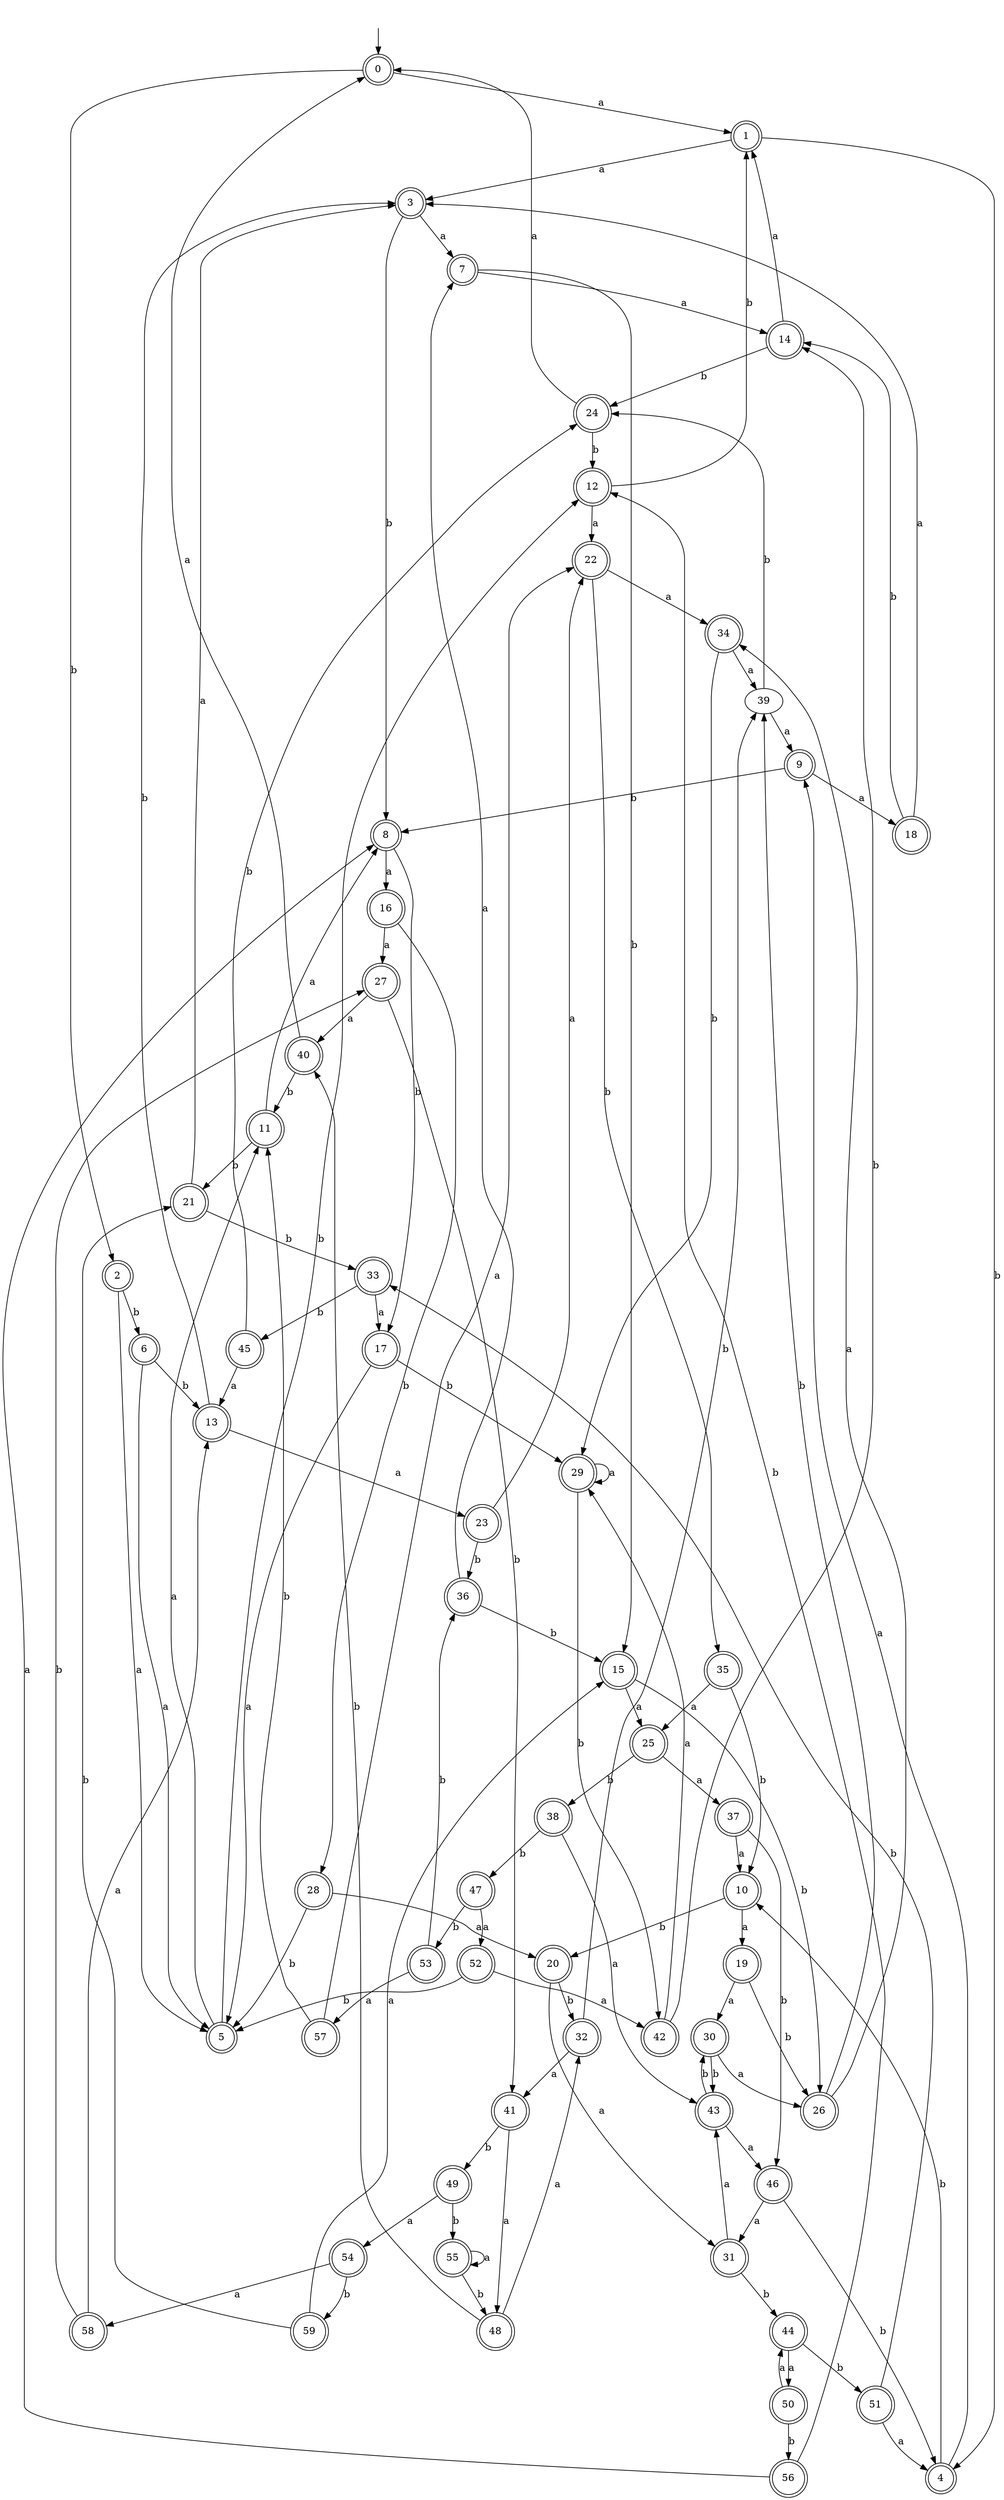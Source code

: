 digraph RandomDFA {
  __start0 [label="", shape=none];
  __start0 -> 0 [label=""];
  0 [shape=circle] [shape=doublecircle]
  0 -> 1 [label="a"]
  0 -> 2 [label="b"]
  1 [shape=doublecircle]
  1 -> 3 [label="a"]
  1 -> 4 [label="b"]
  2 [shape=doublecircle]
  2 -> 5 [label="a"]
  2 -> 6 [label="b"]
  3 [shape=doublecircle]
  3 -> 7 [label="a"]
  3 -> 8 [label="b"]
  4 [shape=doublecircle]
  4 -> 9 [label="a"]
  4 -> 10 [label="b"]
  5 [shape=doublecircle]
  5 -> 11 [label="a"]
  5 -> 12 [label="b"]
  6 [shape=doublecircle]
  6 -> 5 [label="a"]
  6 -> 13 [label="b"]
  7 [shape=doublecircle]
  7 -> 14 [label="a"]
  7 -> 15 [label="b"]
  8 [shape=doublecircle]
  8 -> 16 [label="a"]
  8 -> 17 [label="b"]
  9 [shape=doublecircle]
  9 -> 18 [label="a"]
  9 -> 8 [label="b"]
  10 [shape=doublecircle]
  10 -> 19 [label="a"]
  10 -> 20 [label="b"]
  11 [shape=doublecircle]
  11 -> 8 [label="a"]
  11 -> 21 [label="b"]
  12 [shape=doublecircle]
  12 -> 22 [label="a"]
  12 -> 1 [label="b"]
  13 [shape=doublecircle]
  13 -> 23 [label="a"]
  13 -> 3 [label="b"]
  14 [shape=doublecircle]
  14 -> 1 [label="a"]
  14 -> 24 [label="b"]
  15 [shape=doublecircle]
  15 -> 25 [label="a"]
  15 -> 26 [label="b"]
  16 [shape=doublecircle]
  16 -> 27 [label="a"]
  16 -> 28 [label="b"]
  17 [shape=doublecircle]
  17 -> 5 [label="a"]
  17 -> 29 [label="b"]
  18 [shape=doublecircle]
  18 -> 3 [label="a"]
  18 -> 14 [label="b"]
  19 [shape=doublecircle]
  19 -> 30 [label="a"]
  19 -> 26 [label="b"]
  20 [shape=doublecircle]
  20 -> 31 [label="a"]
  20 -> 32 [label="b"]
  21 [shape=doublecircle]
  21 -> 3 [label="a"]
  21 -> 33 [label="b"]
  22 [shape=doublecircle]
  22 -> 34 [label="a"]
  22 -> 35 [label="b"]
  23 [shape=doublecircle]
  23 -> 22 [label="a"]
  23 -> 36 [label="b"]
  24 [shape=doublecircle]
  24 -> 0 [label="a"]
  24 -> 12 [label="b"]
  25 [shape=doublecircle]
  25 -> 37 [label="a"]
  25 -> 38 [label="b"]
  26 [shape=doublecircle]
  26 -> 34 [label="a"]
  26 -> 39 [label="b"]
  27 [shape=doublecircle]
  27 -> 40 [label="a"]
  27 -> 41 [label="b"]
  28 [shape=doublecircle]
  28 -> 20 [label="a"]
  28 -> 5 [label="b"]
  29 [shape=doublecircle]
  29 -> 29 [label="a"]
  29 -> 42 [label="b"]
  30 [shape=doublecircle]
  30 -> 26 [label="a"]
  30 -> 43 [label="b"]
  31 [shape=doublecircle]
  31 -> 43 [label="a"]
  31 -> 44 [label="b"]
  32 [shape=doublecircle]
  32 -> 41 [label="a"]
  32 -> 39 [label="b"]
  33 [shape=doublecircle]
  33 -> 17 [label="a"]
  33 -> 45 [label="b"]
  34 [shape=doublecircle]
  34 -> 39 [label="a"]
  34 -> 29 [label="b"]
  35 [shape=doublecircle]
  35 -> 25 [label="a"]
  35 -> 10 [label="b"]
  36 [shape=doublecircle]
  36 -> 7 [label="a"]
  36 -> 15 [label="b"]
  37 [shape=doublecircle]
  37 -> 10 [label="a"]
  37 -> 46 [label="b"]
  38 [shape=doublecircle]
  38 -> 43 [label="a"]
  38 -> 47 [label="b"]
  39
  39 -> 9 [label="a"]
  39 -> 24 [label="b"]
  40 [shape=doublecircle]
  40 -> 0 [label="a"]
  40 -> 11 [label="b"]
  41 [shape=doublecircle]
  41 -> 48 [label="a"]
  41 -> 49 [label="b"]
  42 [shape=doublecircle]
  42 -> 29 [label="a"]
  42 -> 14 [label="b"]
  43 [shape=doublecircle]
  43 -> 46 [label="a"]
  43 -> 30 [label="b"]
  44 [shape=doublecircle]
  44 -> 50 [label="a"]
  44 -> 51 [label="b"]
  45 [shape=doublecircle]
  45 -> 13 [label="a"]
  45 -> 24 [label="b"]
  46 [shape=doublecircle]
  46 -> 31 [label="a"]
  46 -> 4 [label="b"]
  47 [shape=doublecircle]
  47 -> 52 [label="a"]
  47 -> 53 [label="b"]
  48 [shape=doublecircle]
  48 -> 32 [label="a"]
  48 -> 40 [label="b"]
  49 [shape=doublecircle]
  49 -> 54 [label="a"]
  49 -> 55 [label="b"]
  50 [shape=doublecircle]
  50 -> 44 [label="a"]
  50 -> 56 [label="b"]
  51 [shape=doublecircle]
  51 -> 4 [label="a"]
  51 -> 33 [label="b"]
  52 [shape=doublecircle]
  52 -> 42 [label="a"]
  52 -> 5 [label="b"]
  53 [shape=doublecircle]
  53 -> 57 [label="a"]
  53 -> 36 [label="b"]
  54 [shape=doublecircle]
  54 -> 58 [label="a"]
  54 -> 59 [label="b"]
  55 [shape=doublecircle]
  55 -> 55 [label="a"]
  55 -> 48 [label="b"]
  56 [shape=doublecircle]
  56 -> 8 [label="a"]
  56 -> 12 [label="b"]
  57 [shape=doublecircle]
  57 -> 22 [label="a"]
  57 -> 11 [label="b"]
  58 [shape=doublecircle]
  58 -> 13 [label="a"]
  58 -> 27 [label="b"]
  59 [shape=doublecircle]
  59 -> 15 [label="a"]
  59 -> 21 [label="b"]
}

